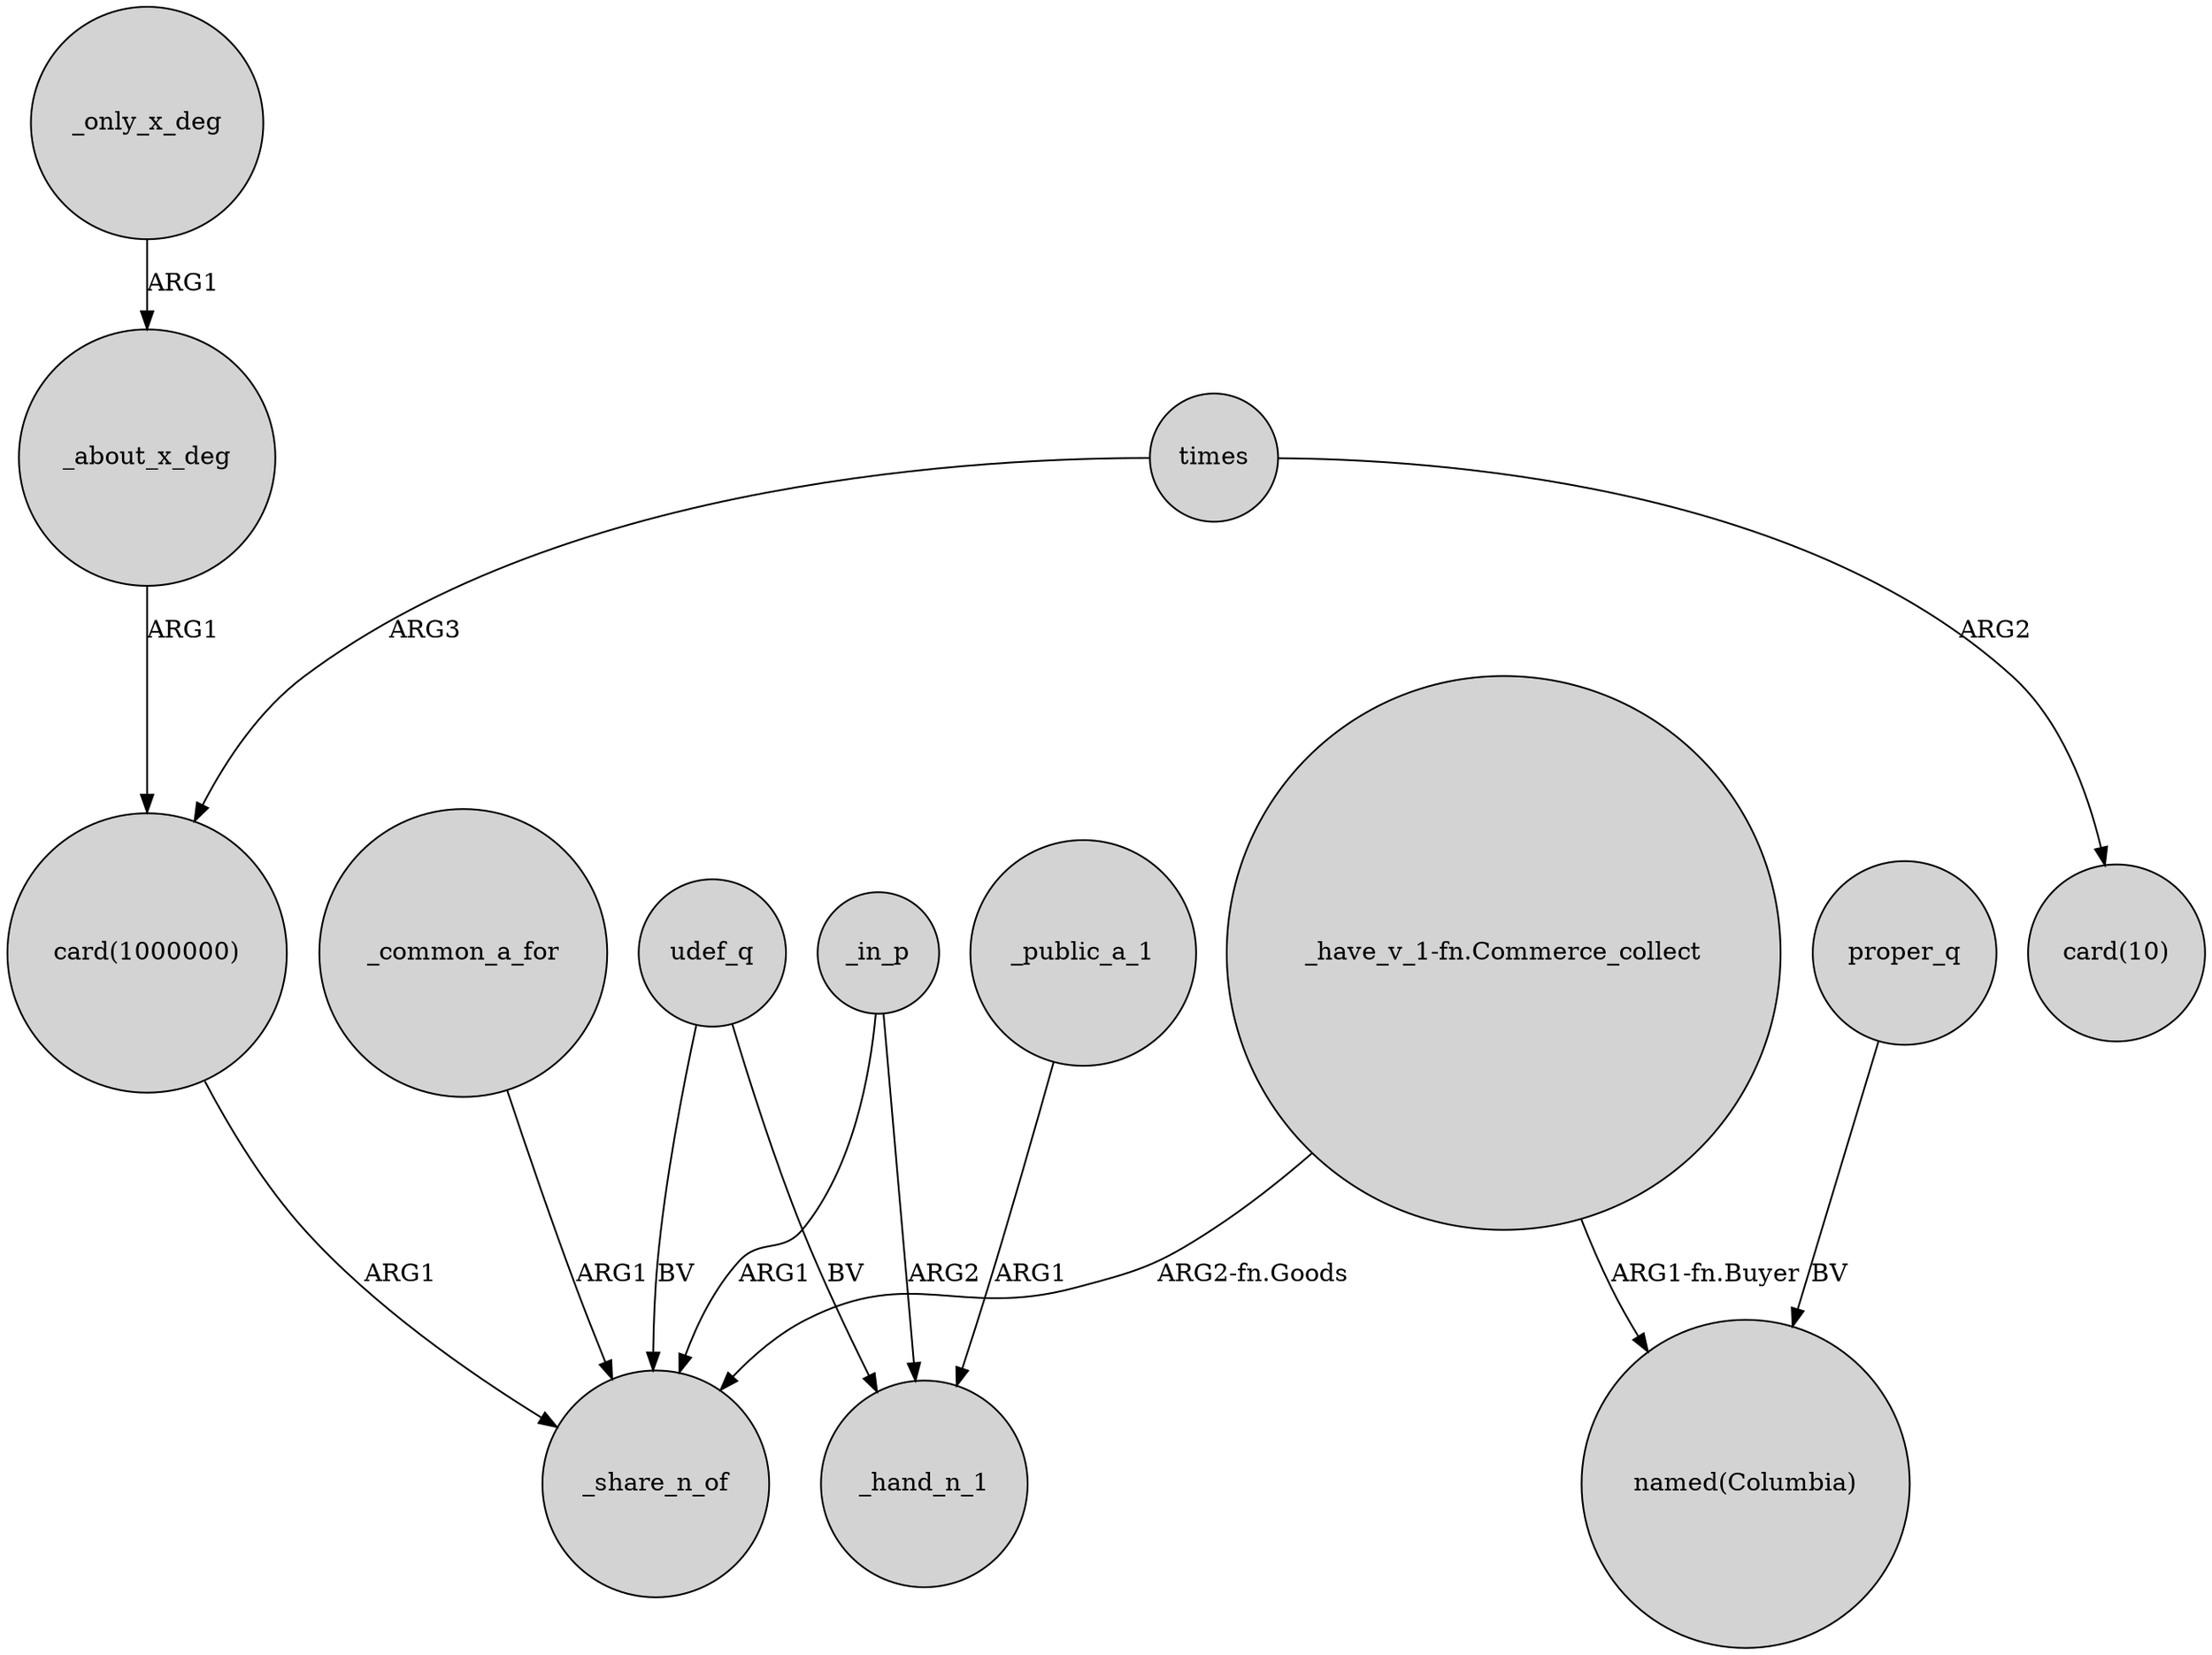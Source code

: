 digraph {
	node [shape=circle style=filled]
	times -> "card(1000000)" [label=ARG3]
	udef_q -> _hand_n_1 [label=BV]
	_common_a_for -> _share_n_of [label=ARG1]
	"_have_v_1-fn.Commerce_collect" -> "named(Columbia)" [label="ARG1-fn.Buyer"]
	_in_p -> _hand_n_1 [label=ARG2]
	_public_a_1 -> _hand_n_1 [label=ARG1]
	udef_q -> _share_n_of [label=BV]
	"card(1000000)" -> _share_n_of [label=ARG1]
	_in_p -> _share_n_of [label=ARG1]
	times -> "card(10)" [label=ARG2]
	_only_x_deg -> _about_x_deg [label=ARG1]
	proper_q -> "named(Columbia)" [label=BV]
	"_have_v_1-fn.Commerce_collect" -> _share_n_of [label="ARG2-fn.Goods"]
	_about_x_deg -> "card(1000000)" [label=ARG1]
}
